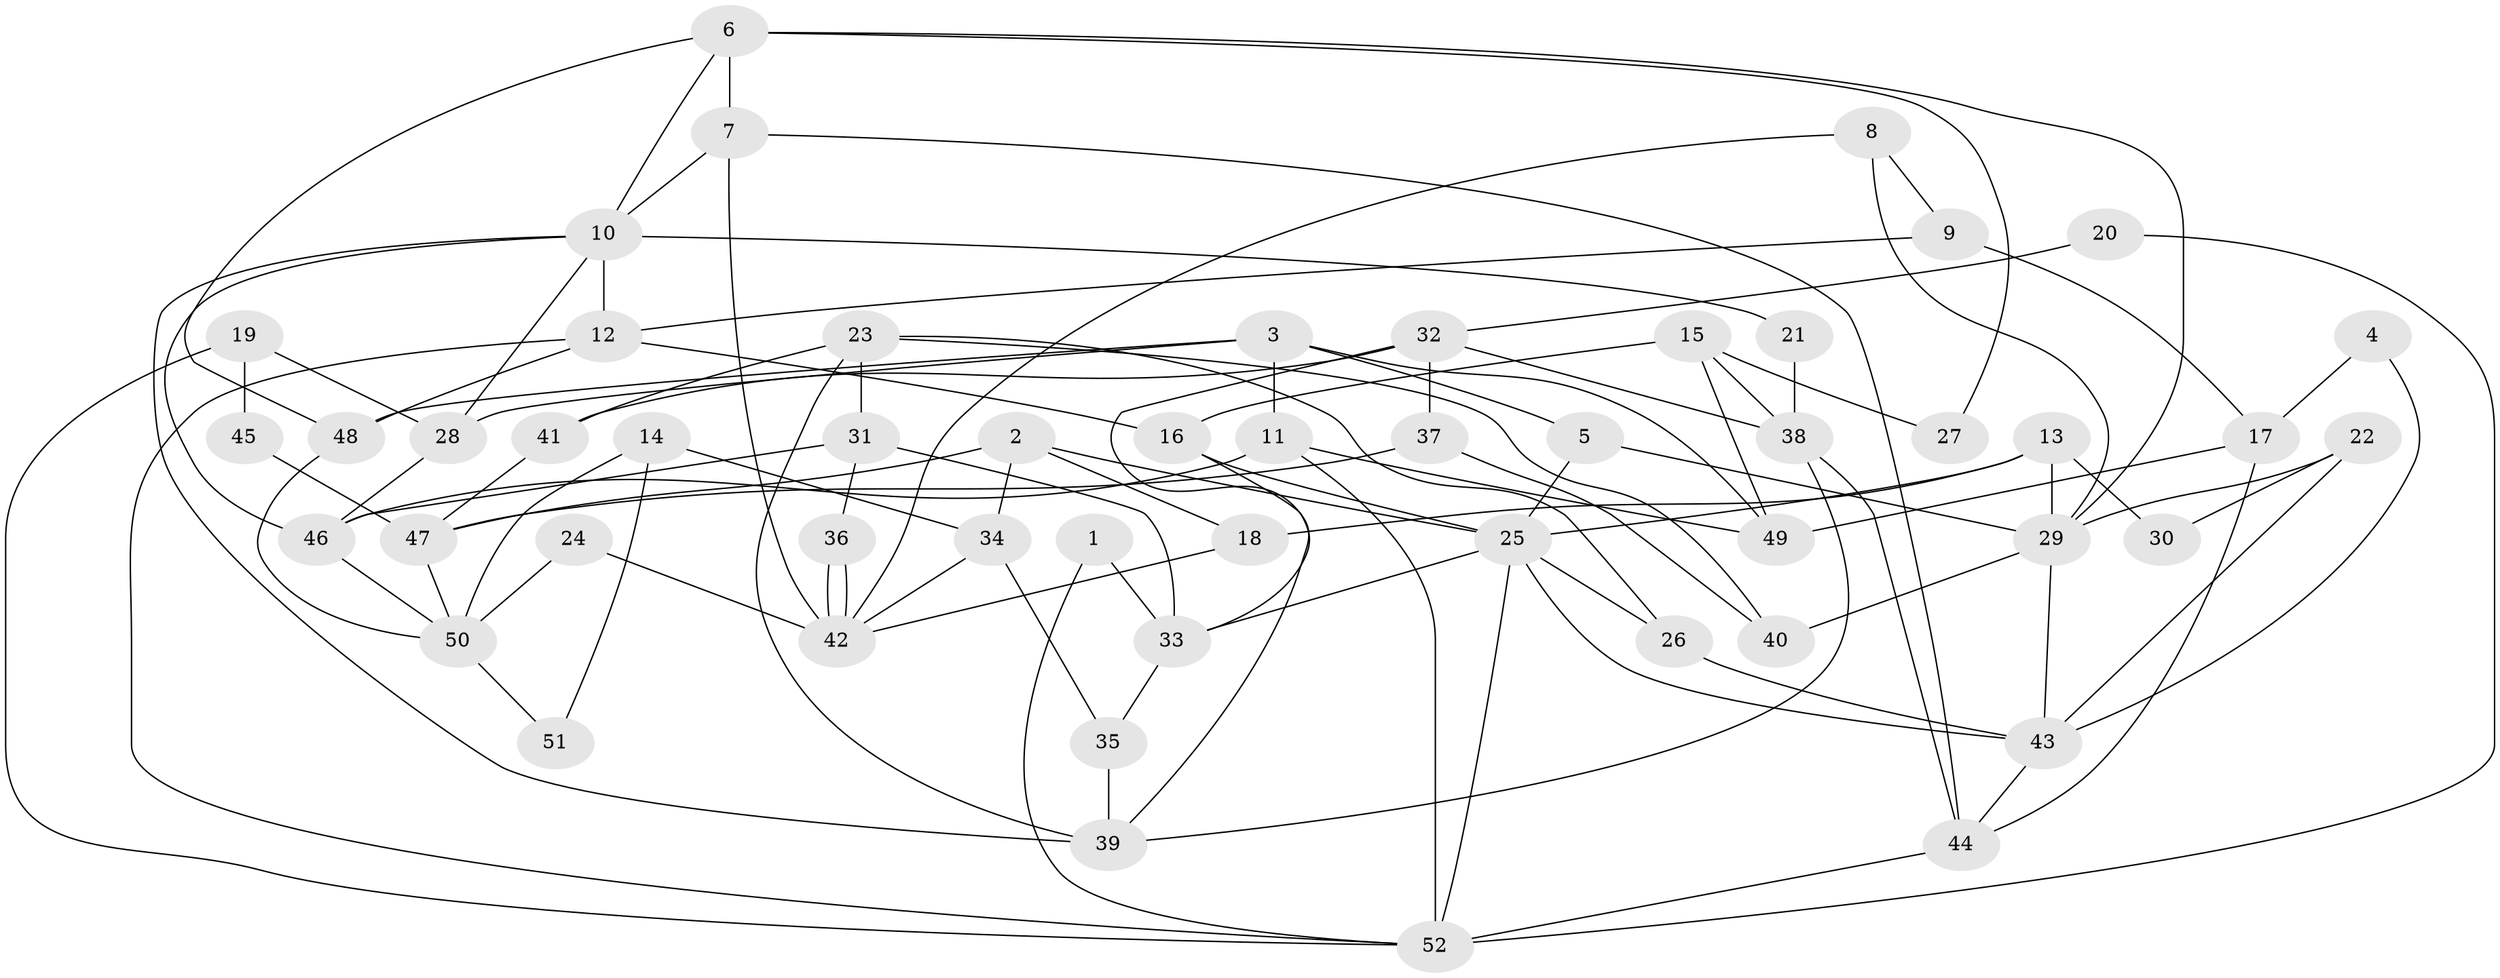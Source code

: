 // coarse degree distribution, {2: 0.13333333333333333, 5: 0.16666666666666666, 6: 0.13333333333333333, 4: 0.2, 8: 0.1, 7: 0.06666666666666667, 3: 0.13333333333333333, 9: 0.03333333333333333, 10: 0.03333333333333333}
// Generated by graph-tools (version 1.1) at 2025/41/03/06/25 10:41:54]
// undirected, 52 vertices, 104 edges
graph export_dot {
graph [start="1"]
  node [color=gray90,style=filled];
  1;
  2;
  3;
  4;
  5;
  6;
  7;
  8;
  9;
  10;
  11;
  12;
  13;
  14;
  15;
  16;
  17;
  18;
  19;
  20;
  21;
  22;
  23;
  24;
  25;
  26;
  27;
  28;
  29;
  30;
  31;
  32;
  33;
  34;
  35;
  36;
  37;
  38;
  39;
  40;
  41;
  42;
  43;
  44;
  45;
  46;
  47;
  48;
  49;
  50;
  51;
  52;
  1 -- 52;
  1 -- 33;
  2 -- 25;
  2 -- 34;
  2 -- 18;
  2 -- 47;
  3 -- 48;
  3 -- 5;
  3 -- 11;
  3 -- 28;
  3 -- 49;
  4 -- 43;
  4 -- 17;
  5 -- 29;
  5 -- 25;
  6 -- 10;
  6 -- 7;
  6 -- 27;
  6 -- 29;
  6 -- 48;
  7 -- 42;
  7 -- 10;
  7 -- 44;
  8 -- 29;
  8 -- 42;
  8 -- 9;
  9 -- 12;
  9 -- 17;
  10 -- 12;
  10 -- 46;
  10 -- 21;
  10 -- 28;
  10 -- 39;
  11 -- 52;
  11 -- 46;
  11 -- 49;
  12 -- 48;
  12 -- 52;
  12 -- 16;
  13 -- 25;
  13 -- 29;
  13 -- 18;
  13 -- 30;
  14 -- 34;
  14 -- 50;
  14 -- 51;
  15 -- 49;
  15 -- 38;
  15 -- 16;
  15 -- 27;
  16 -- 25;
  16 -- 33;
  17 -- 49;
  17 -- 44;
  18 -- 42;
  19 -- 28;
  19 -- 52;
  19 -- 45;
  20 -- 32;
  20 -- 52;
  21 -- 38;
  22 -- 43;
  22 -- 29;
  22 -- 30;
  23 -- 39;
  23 -- 26;
  23 -- 31;
  23 -- 40;
  23 -- 41;
  24 -- 42;
  24 -- 50;
  25 -- 33;
  25 -- 26;
  25 -- 43;
  25 -- 52;
  26 -- 43;
  28 -- 46;
  29 -- 43;
  29 -- 40;
  31 -- 46;
  31 -- 33;
  31 -- 36;
  32 -- 38;
  32 -- 37;
  32 -- 39;
  32 -- 41;
  33 -- 35;
  34 -- 42;
  34 -- 35;
  35 -- 39;
  36 -- 42;
  36 -- 42;
  37 -- 47;
  37 -- 40;
  38 -- 44;
  38 -- 39;
  41 -- 47;
  43 -- 44;
  44 -- 52;
  45 -- 47;
  46 -- 50;
  47 -- 50;
  48 -- 50;
  50 -- 51;
}
